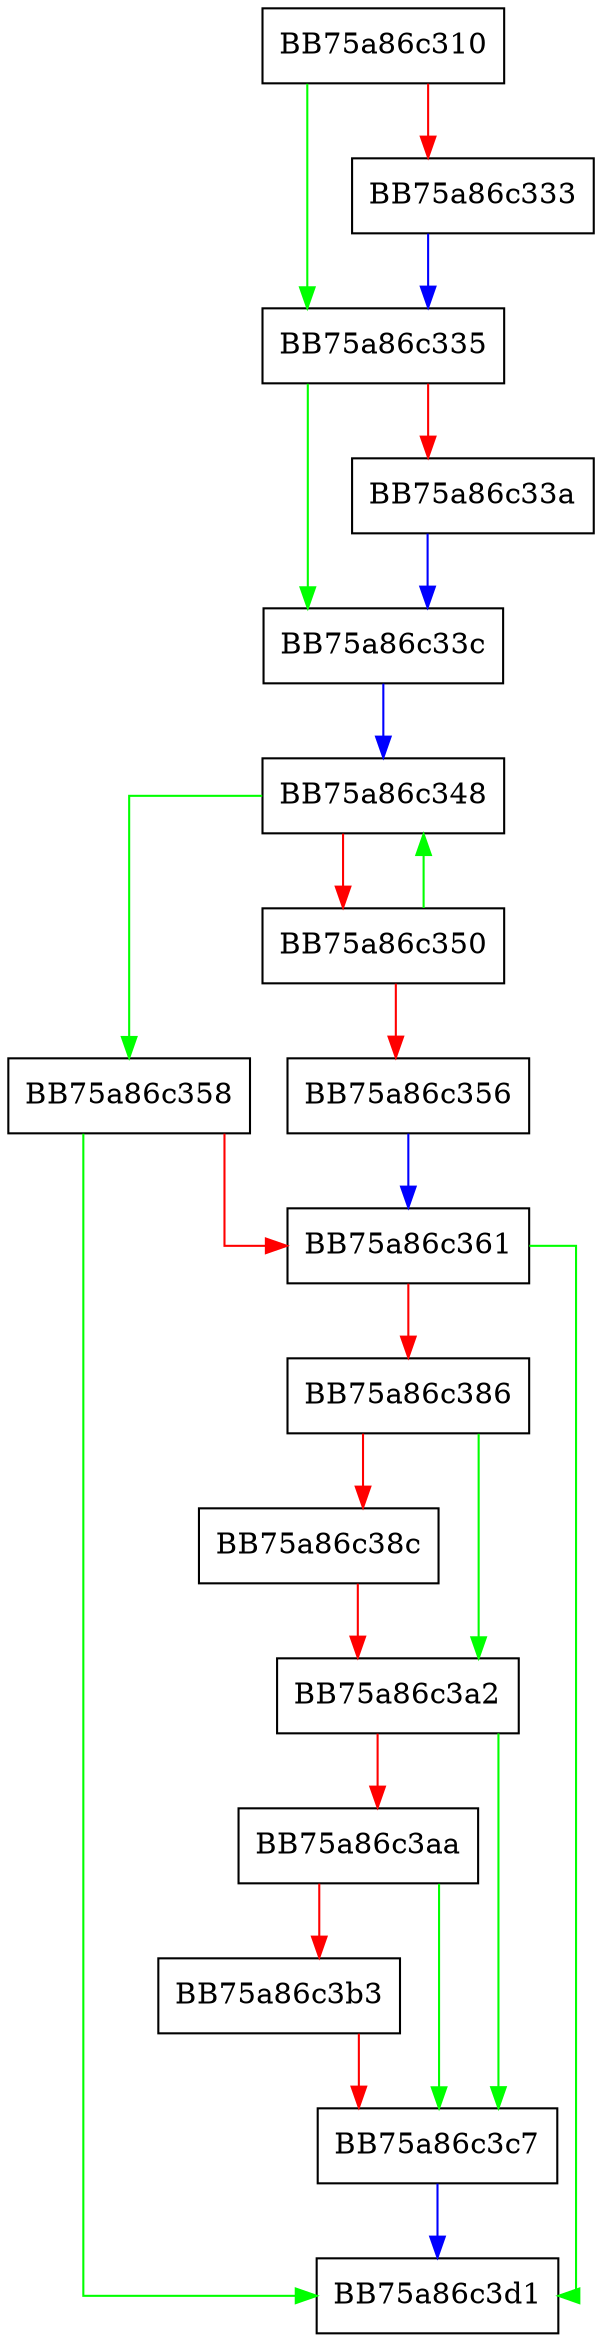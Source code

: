 digraph Grow {
  node [shape="box"];
  graph [splines=ortho];
  BB75a86c310 -> BB75a86c335 [color="green"];
  BB75a86c310 -> BB75a86c333 [color="red"];
  BB75a86c333 -> BB75a86c335 [color="blue"];
  BB75a86c335 -> BB75a86c33c [color="green"];
  BB75a86c335 -> BB75a86c33a [color="red"];
  BB75a86c33a -> BB75a86c33c [color="blue"];
  BB75a86c33c -> BB75a86c348 [color="blue"];
  BB75a86c348 -> BB75a86c358 [color="green"];
  BB75a86c348 -> BB75a86c350 [color="red"];
  BB75a86c350 -> BB75a86c348 [color="green"];
  BB75a86c350 -> BB75a86c356 [color="red"];
  BB75a86c356 -> BB75a86c361 [color="blue"];
  BB75a86c358 -> BB75a86c3d1 [color="green"];
  BB75a86c358 -> BB75a86c361 [color="red"];
  BB75a86c361 -> BB75a86c3d1 [color="green"];
  BB75a86c361 -> BB75a86c386 [color="red"];
  BB75a86c386 -> BB75a86c3a2 [color="green"];
  BB75a86c386 -> BB75a86c38c [color="red"];
  BB75a86c38c -> BB75a86c3a2 [color="red"];
  BB75a86c3a2 -> BB75a86c3c7 [color="green"];
  BB75a86c3a2 -> BB75a86c3aa [color="red"];
  BB75a86c3aa -> BB75a86c3c7 [color="green"];
  BB75a86c3aa -> BB75a86c3b3 [color="red"];
  BB75a86c3b3 -> BB75a86c3c7 [color="red"];
  BB75a86c3c7 -> BB75a86c3d1 [color="blue"];
}